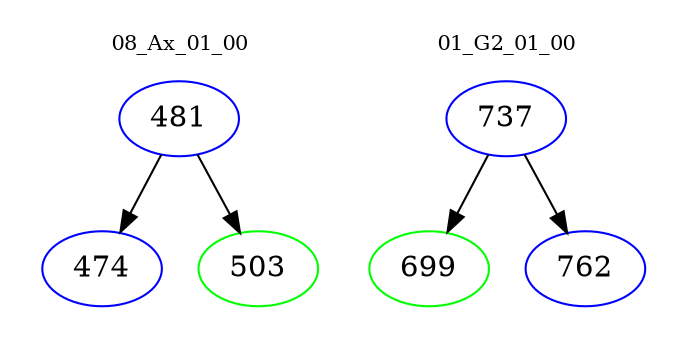 digraph{
subgraph cluster_0 {
color = white
label = "08_Ax_01_00";
fontsize=10;
T0_481 [label="481", color="blue"]
T0_481 -> T0_474 [color="black"]
T0_474 [label="474", color="blue"]
T0_481 -> T0_503 [color="black"]
T0_503 [label="503", color="green"]
}
subgraph cluster_1 {
color = white
label = "01_G2_01_00";
fontsize=10;
T1_737 [label="737", color="blue"]
T1_737 -> T1_699 [color="black"]
T1_699 [label="699", color="green"]
T1_737 -> T1_762 [color="black"]
T1_762 [label="762", color="blue"]
}
}
